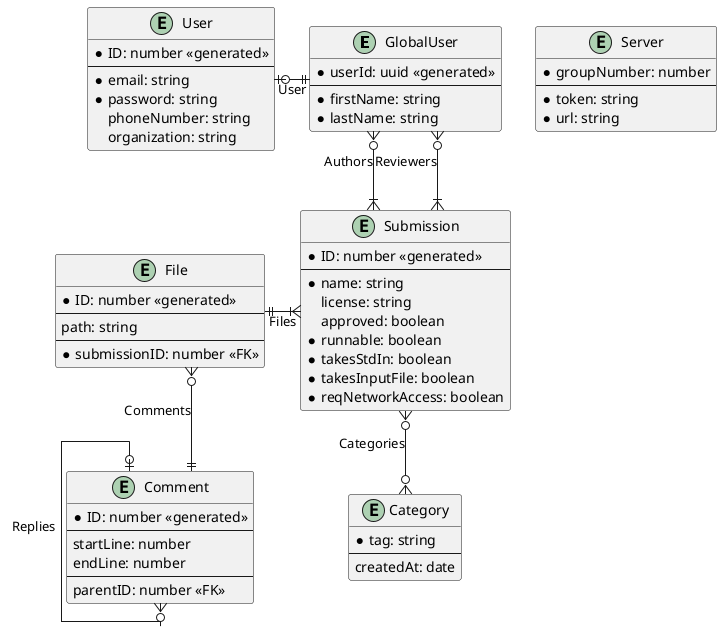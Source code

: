 @startuml
skinparam linetype ortho

entity "GlobalUser" as gu {
	   *userId: uuid <<generated>>
	   --
	   *firstName: string
	   *lastName: string
}

entity "User" as uu {
	   *ID: number <<generated>>
	   --
	   *email: string
	   *password: string
	   phoneNumber: string
	   organization: string
}

entity "Server" as se {
	   *groupNumber: number
	   --
	   *token: string
	   *url: string
}

entity "Submission" as sub {
	   *ID: number <<generated>>
	   --
	   *name: string
	   license: string
	   approved: boolean
	   *runnable: boolean
	   *takesStdIn: boolean
	   *takesInputFile: boolean
	   *reqNetworkAccess: boolean
}

entity "File" as fi {
	   *ID: number <<generated>>
	   --
	   path: string
	   --
	   *submissionID: number <<FK>>
}

entity "Comment" as com {
	   *ID: number <<generated>>
	   --
	   startLine: number
	   endLine: number
	   --
	   parentID: number <<FK>>
}

entity "Category" as cat {
	   *tag: string
	   --
	   createdAt: date
}

uu |o--right--|| gu : User
gu }o--|{ sub : Authors
gu }o--|{ sub : Reviewers
sub }o--o{ cat : Categories
sub }|--left--|| fi : Files
fi }o--|| com : Comments
com |o--o{ com : Replies

@enduml
